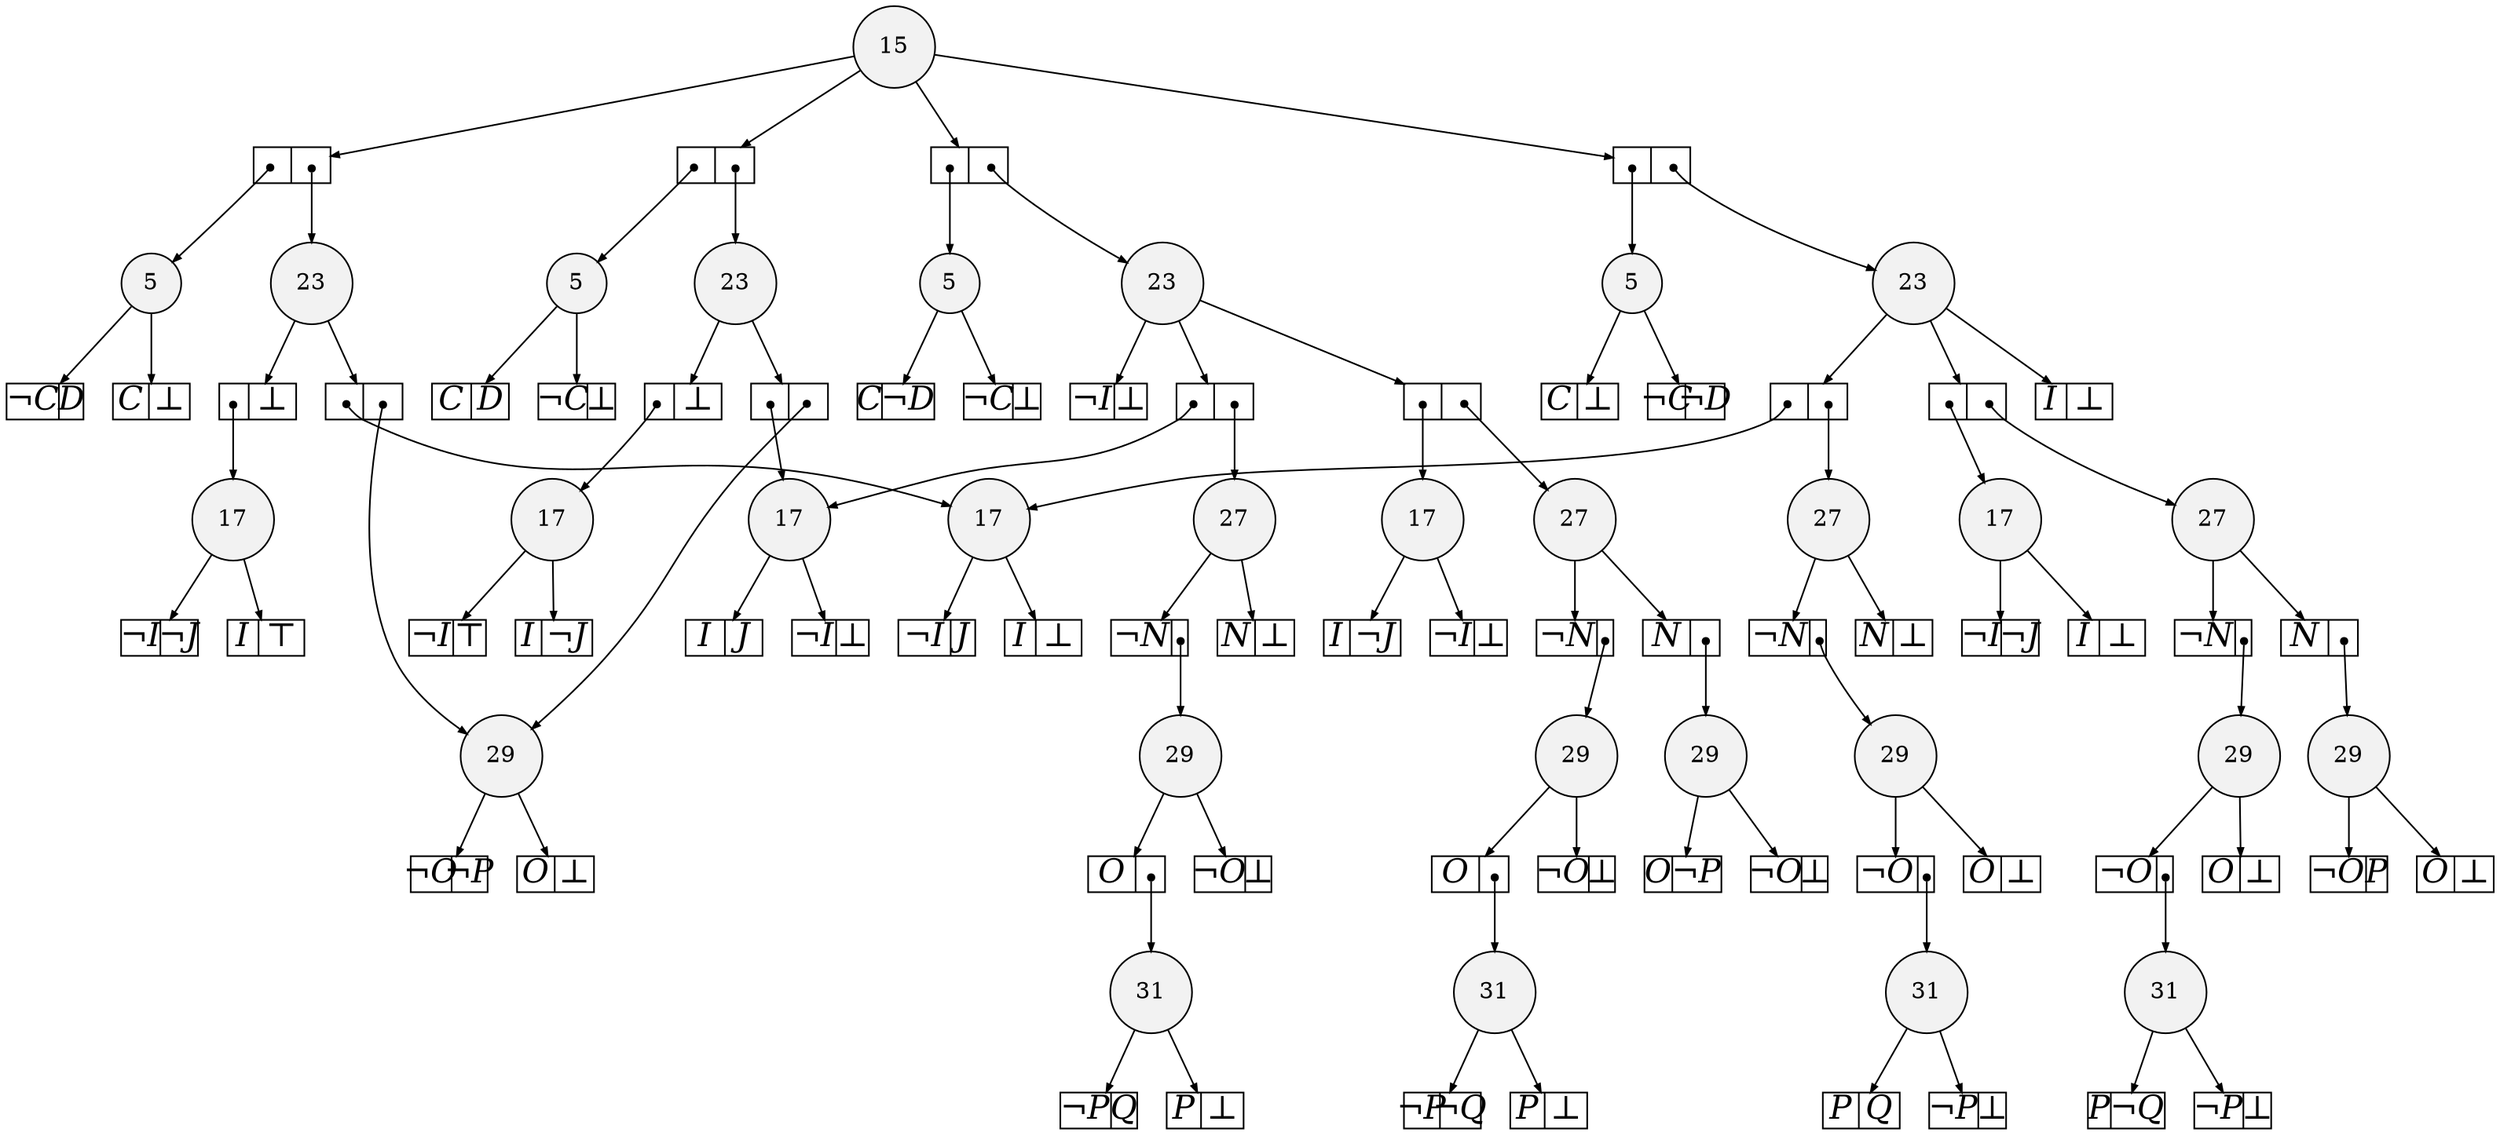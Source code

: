 
digraph sdd {

overlap=false

{rank=same; n127 n124 n120 n117 }
{rank=same; n81 n128 n125 n73 n121 n118 n77 }
{rank=same; n129 n126 n122 n119 }
{rank=same; n132 n131 n130 n123 }
{rank=same; n92 n100 n91 n97 n107 n106 }
{rank=same; n133 }
{rank=same; n99 n96 n72 n76 }

n127 [label= "31",style=filled,fillcolor=gray95,shape=circle,height=.25,width=.25]; 
n127e0
      [label= "<L>P|<R>Q",
      shape=record,
      fontsize=20,
      fontname="Times-Italic",
      fillcolor=white,
      style=filled,
      fixedsize=true,
      height=.30, 
      width=.65];

n127->n127e0 [arrowsize=.50];
n127e1
      [label= "<L>&not;P|<R>&#8869;",
      shape=record,
      fontsize=20,
      fontname="Times-Italic",
      fillcolor=white,
      style=filled,
      fixedsize=true,
      height=.30, 
      width=.65];

n127->n127e1 [arrowsize=.50];
n124 [label= "31",style=filled,fillcolor=gray95,shape=circle,height=.25,width=.25]; 
n124e0
      [label= "<L>P|<R>&not;Q",
      shape=record,
      fontsize=20,
      fontname="Times-Italic",
      fillcolor=white,
      style=filled,
      fixedsize=true,
      height=.30, 
      width=.65];

n124->n124e0 [arrowsize=.50];
n124e1
      [label= "<L>&not;P|<R>&#8869;",
      shape=record,
      fontsize=20,
      fontname="Times-Italic",
      fillcolor=white,
      style=filled,
      fixedsize=true,
      height=.30, 
      width=.65];

n124->n124e1 [arrowsize=.50];
n120 [label= "31",style=filled,fillcolor=gray95,shape=circle,height=.25,width=.25]; 
n120e0
      [label= "<L>&not;P|<R>Q",
      shape=record,
      fontsize=20,
      fontname="Times-Italic",
      fillcolor=white,
      style=filled,
      fixedsize=true,
      height=.30, 
      width=.65];

n120->n120e0 [arrowsize=.50];
n120e1
      [label= "<L>P|<R>&#8869;",
      shape=record,
      fontsize=20,
      fontname="Times-Italic",
      fillcolor=white,
      style=filled,
      fixedsize=true,
      height=.30, 
      width=.65];

n120->n120e1 [arrowsize=.50];
n117 [label= "31",style=filled,fillcolor=gray95,shape=circle,height=.25,width=.25]; 
n117e0
      [label= "<L>&not;P|<R>&not;Q",
      shape=record,
      fontsize=20,
      fontname="Times-Italic",
      fillcolor=white,
      style=filled,
      fixedsize=true,
      height=.30, 
      width=.65];

n117->n117e0 [arrowsize=.50];
n117e1
      [label= "<L>P|<R>&#8869;",
      shape=record,
      fontsize=20,
      fontname="Times-Italic",
      fillcolor=white,
      style=filled,
      fixedsize=true,
      height=.30, 
      width=.65];

n117->n117e1 [arrowsize=.50];
n81 [label= "29",style=filled,fillcolor=gray95,shape=circle,height=.25,width=.25]; 
n81e0
      [label= "<L>&not;O|<R>&not;P",
      shape=record,
      fontsize=20,
      fontname="Times-Italic",
      fillcolor=white,
      style=filled,
      fixedsize=true,
      height=.30, 
      width=.65];

n81->n81e0 [arrowsize=.50];
n81e1
      [label= "<L>O|<R>&#8869;",
      shape=record,
      fontsize=20,
      fontname="Times-Italic",
      fillcolor=white,
      style=filled,
      fixedsize=true,
      height=.30, 
      width=.65];

n81->n81e1 [arrowsize=.50];
n128 [label= "29",style=filled,fillcolor=gray95,shape=circle,height=.25,width=.25]; 
n128e0
      [label= "<L>&not;O|<R>",
      shape=record,
      fontsize=20,
      fontname="Times-Italic",
      fillcolor=white,
      style=filled,
      fixedsize=true,
      height=.30, 
      width=.65];

n128->n128e0 [arrowsize=.50];
n128e0:R:c->n127 [arrowsize=.50,tailclip=false,arrowtail=dot,dir=both];
n128e1
      [label= "<L>O|<R>&#8869;",
      shape=record,
      fontsize=20,
      fontname="Times-Italic",
      fillcolor=white,
      style=filled,
      fixedsize=true,
      height=.30, 
      width=.65];

n128->n128e1 [arrowsize=.50];
n125 [label= "29",style=filled,fillcolor=gray95,shape=circle,height=.25,width=.25]; 
n125e0
      [label= "<L>&not;O|<R>",
      shape=record,
      fontsize=20,
      fontname="Times-Italic",
      fillcolor=white,
      style=filled,
      fixedsize=true,
      height=.30, 
      width=.65];

n125->n125e0 [arrowsize=.50];
n125e0:R:c->n124 [arrowsize=.50,tailclip=false,arrowtail=dot,dir=both];
n125e1
      [label= "<L>O|<R>&#8869;",
      shape=record,
      fontsize=20,
      fontname="Times-Italic",
      fillcolor=white,
      style=filled,
      fixedsize=true,
      height=.30, 
      width=.65];

n125->n125e1 [arrowsize=.50];
n73 [label= "29",style=filled,fillcolor=gray95,shape=circle,height=.25,width=.25]; 
n73e0
      [label= "<L>&not;O|<R>P",
      shape=record,
      fontsize=20,
      fontname="Times-Italic",
      fillcolor=white,
      style=filled,
      fixedsize=true,
      height=.30, 
      width=.65];

n73->n73e0 [arrowsize=.50];
n73e1
      [label= "<L>O|<R>&#8869;",
      shape=record,
      fontsize=20,
      fontname="Times-Italic",
      fillcolor=white,
      style=filled,
      fixedsize=true,
      height=.30, 
      width=.65];

n73->n73e1 [arrowsize=.50];
n121 [label= "29",style=filled,fillcolor=gray95,shape=circle,height=.25,width=.25]; 
n121e0
      [label= "<L>O|<R>",
      shape=record,
      fontsize=20,
      fontname="Times-Italic",
      fillcolor=white,
      style=filled,
      fixedsize=true,
      height=.30, 
      width=.65];

n121->n121e0 [arrowsize=.50];
n121e0:R:c->n120 [arrowsize=.50,tailclip=false,arrowtail=dot,dir=both];
n121e1
      [label= "<L>&not;O|<R>&#8869;",
      shape=record,
      fontsize=20,
      fontname="Times-Italic",
      fillcolor=white,
      style=filled,
      fixedsize=true,
      height=.30, 
      width=.65];

n121->n121e1 [arrowsize=.50];
n118 [label= "29",style=filled,fillcolor=gray95,shape=circle,height=.25,width=.25]; 
n118e0
      [label= "<L>O|<R>",
      shape=record,
      fontsize=20,
      fontname="Times-Italic",
      fillcolor=white,
      style=filled,
      fixedsize=true,
      height=.30, 
      width=.65];

n118->n118e0 [arrowsize=.50];
n118e0:R:c->n117 [arrowsize=.50,tailclip=false,arrowtail=dot,dir=both];
n118e1
      [label= "<L>&not;O|<R>&#8869;",
      shape=record,
      fontsize=20,
      fontname="Times-Italic",
      fillcolor=white,
      style=filled,
      fixedsize=true,
      height=.30, 
      width=.65];

n118->n118e1 [arrowsize=.50];
n77 [label= "29",style=filled,fillcolor=gray95,shape=circle,height=.25,width=.25]; 
n77e0
      [label= "<L>O|<R>&not;P",
      shape=record,
      fontsize=20,
      fontname="Times-Italic",
      fillcolor=white,
      style=filled,
      fixedsize=true,
      height=.30, 
      width=.65];

n77->n77e0 [arrowsize=.50];
n77e1
      [label= "<L>&not;O|<R>&#8869;",
      shape=record,
      fontsize=20,
      fontname="Times-Italic",
      fillcolor=white,
      style=filled,
      fixedsize=true,
      height=.30, 
      width=.65];

n77->n77e1 [arrowsize=.50];
n129 [label= "27",style=filled,fillcolor=gray95,shape=circle,height=.25,width=.25]; 
n129e0
      [label= "<L>&not;N|<R>",
      shape=record,
      fontsize=20,
      fontname="Times-Italic",
      fillcolor=white,
      style=filled,
      fixedsize=true,
      height=.30, 
      width=.65];

n129->n129e0 [arrowsize=.50];
n129e0:R:c->n128 [arrowsize=.50,tailclip=false,arrowtail=dot,dir=both];
n129e1
      [label= "<L>N|<R>&#8869;",
      shape=record,
      fontsize=20,
      fontname="Times-Italic",
      fillcolor=white,
      style=filled,
      fixedsize=true,
      height=.30, 
      width=.65];

n129->n129e1 [arrowsize=.50];
n126 [label= "27",style=filled,fillcolor=gray95,shape=circle,height=.25,width=.25]; 
n126e0
      [label= "<L>&not;N|<R>",
      shape=record,
      fontsize=20,
      fontname="Times-Italic",
      fillcolor=white,
      style=filled,
      fixedsize=true,
      height=.30, 
      width=.65];

n126->n126e0 [arrowsize=.50];
n126e0:R:c->n125 [arrowsize=.50,tailclip=false,arrowtail=dot,dir=both];
n126e1
      [label= "<L>N|<R>",
      shape=record,
      fontsize=20,
      fontname="Times-Italic",
      fillcolor=white,
      style=filled,
      fixedsize=true,
      height=.30, 
      width=.65];

n126->n126e1 [arrowsize=.50];
n126e1:R:c->n73 [arrowsize=.50,tailclip=false,arrowtail=dot,dir=both];
n122 [label= "27",style=filled,fillcolor=gray95,shape=circle,height=.25,width=.25]; 
n122e0
      [label= "<L>&not;N|<R>",
      shape=record,
      fontsize=20,
      fontname="Times-Italic",
      fillcolor=white,
      style=filled,
      fixedsize=true,
      height=.30, 
      width=.65];

n122->n122e0 [arrowsize=.50];
n122e0:R:c->n121 [arrowsize=.50,tailclip=false,arrowtail=dot,dir=both];
n122e1
      [label= "<L>N|<R>&#8869;",
      shape=record,
      fontsize=20,
      fontname="Times-Italic",
      fillcolor=white,
      style=filled,
      fixedsize=true,
      height=.30, 
      width=.65];

n122->n122e1 [arrowsize=.50];
n119 [label= "27",style=filled,fillcolor=gray95,shape=circle,height=.25,width=.25]; 
n119e0
      [label= "<L>&not;N|<R>",
      shape=record,
      fontsize=20,
      fontname="Times-Italic",
      fillcolor=white,
      style=filled,
      fixedsize=true,
      height=.30, 
      width=.65];

n119->n119e0 [arrowsize=.50];
n119e0:R:c->n118 [arrowsize=.50,tailclip=false,arrowtail=dot,dir=both];
n119e1
      [label= "<L>N|<R>",
      shape=record,
      fontsize=20,
      fontname="Times-Italic",
      fillcolor=white,
      style=filled,
      fixedsize=true,
      height=.30, 
      width=.65];

n119->n119e1 [arrowsize=.50];
n119e1:R:c->n77 [arrowsize=.50,tailclip=false,arrowtail=dot,dir=both];
n132 [label= "23",style=filled,fillcolor=gray95,shape=circle,height=.25,width=.25]; 
n132e0
      [label= "<L>|<R>",
      shape=record,
      fontsize=20,
      fontname="Times-Italic",
      fillcolor=white,
      style=filled,
      fixedsize=true,
      height=.30, 
      width=.65];

n132->n132e0 [arrowsize=.50];
n132e0:L:c->n92 [arrowsize=.50,tailclip=false,arrowtail=dot,dir=both];
n132e0:R:c->n81 [arrowsize=.50,tailclip=false,arrowtail=dot,dir=both];
n132e1
      [label= "<L>|<R>&#8869;",
      shape=record,
      fontsize=20,
      fontname="Times-Italic",
      fillcolor=white,
      style=filled,
      fixedsize=true,
      height=.30, 
      width=.65];

n132->n132e1 [arrowsize=.50];
n132e1:L:c->n100 [arrowsize=.50,tailclip=false,arrowtail=dot,dir=both];
n131 [label= "23",style=filled,fillcolor=gray95,shape=circle,height=.25,width=.25]; 
n131e0
      [label= "<L>|<R>",
      shape=record,
      fontsize=20,
      fontname="Times-Italic",
      fillcolor=white,
      style=filled,
      fixedsize=true,
      height=.30, 
      width=.65];

n131->n131e0 [arrowsize=.50];
n131e0:L:c->n91 [arrowsize=.50,tailclip=false,arrowtail=dot,dir=both];
n131e0:R:c->n81 [arrowsize=.50,tailclip=false,arrowtail=dot,dir=both];
n131e1
      [label= "<L>|<R>&#8869;",
      shape=record,
      fontsize=20,
      fontname="Times-Italic",
      fillcolor=white,
      style=filled,
      fixedsize=true,
      height=.30, 
      width=.65];

n131->n131e1 [arrowsize=.50];
n131e1:L:c->n97 [arrowsize=.50,tailclip=false,arrowtail=dot,dir=both];
n130 [label= "23",style=filled,fillcolor=gray95,shape=circle,height=.25,width=.25]; 
n130e0
      [label= "<L>|<R>",
      shape=record,
      fontsize=20,
      fontname="Times-Italic",
      fillcolor=white,
      style=filled,
      fixedsize=true,
      height=.30, 
      width=.65];

n130->n130e0 [arrowsize=.50];
n130e0:L:c->n91 [arrowsize=.50,tailclip=false,arrowtail=dot,dir=both];
n130e0:R:c->n129 [arrowsize=.50,tailclip=false,arrowtail=dot,dir=both];
n130e1
      [label= "<L>|<R>",
      shape=record,
      fontsize=20,
      fontname="Times-Italic",
      fillcolor=white,
      style=filled,
      fixedsize=true,
      height=.30, 
      width=.65];

n130->n130e1 [arrowsize=.50];
n130e1:L:c->n107 [arrowsize=.50,tailclip=false,arrowtail=dot,dir=both];
n130e1:R:c->n126 [arrowsize=.50,tailclip=false,arrowtail=dot,dir=both];
n130e2
      [label= "<L>I|<R>&#8869;",
      shape=record,
      fontsize=20,
      fontname="Times-Italic",
      fillcolor=white,
      style=filled,
      fixedsize=true,
      height=.30, 
      width=.65];

n130->n130e2 [arrowsize=.50];
n123 [label= "23",style=filled,fillcolor=gray95,shape=circle,height=.25,width=.25]; 
n123e0
      [label= "<L>|<R>",
      shape=record,
      fontsize=20,
      fontname="Times-Italic",
      fillcolor=white,
      style=filled,
      fixedsize=true,
      height=.30, 
      width=.65];

n123->n123e0 [arrowsize=.50];
n123e0:L:c->n92 [arrowsize=.50,tailclip=false,arrowtail=dot,dir=both];
n123e0:R:c->n122 [arrowsize=.50,tailclip=false,arrowtail=dot,dir=both];
n123e1
      [label= "<L>|<R>",
      shape=record,
      fontsize=20,
      fontname="Times-Italic",
      fillcolor=white,
      style=filled,
      fixedsize=true,
      height=.30, 
      width=.65];

n123->n123e1 [arrowsize=.50];
n123e1:L:c->n106 [arrowsize=.50,tailclip=false,arrowtail=dot,dir=both];
n123e1:R:c->n119 [arrowsize=.50,tailclip=false,arrowtail=dot,dir=both];
n123e2
      [label= "<L>&not;I|<R>&#8869;",
      shape=record,
      fontsize=20,
      fontname="Times-Italic",
      fillcolor=white,
      style=filled,
      fixedsize=true,
      height=.30, 
      width=.65];

n123->n123e2 [arrowsize=.50];
n92 [label= "17",style=filled,fillcolor=gray95,shape=circle,height=.25,width=.25]; 
n92e0
      [label= "<L>I|<R>J",
      shape=record,
      fontsize=20,
      fontname="Times-Italic",
      fillcolor=white,
      style=filled,
      fixedsize=true,
      height=.30, 
      width=.65];

n92->n92e0 [arrowsize=.50];
n92e1
      [label= "<L>&not;I|<R>&#8869;",
      shape=record,
      fontsize=20,
      fontname="Times-Italic",
      fillcolor=white,
      style=filled,
      fixedsize=true,
      height=.30, 
      width=.65];

n92->n92e1 [arrowsize=.50];
n100 [label= "17",style=filled,fillcolor=gray95,shape=circle,height=.25,width=.25]; 
n100e0
      [label= "<L>I|<R>&not;J",
      shape=record,
      fontsize=20,
      fontname="Times-Italic",
      fillcolor=white,
      style=filled,
      fixedsize=true,
      height=.30, 
      width=.65];

n100->n100e0 [arrowsize=.50];
n100e1
      [label= "<L>&not;I|<R>&#8868;",
      shape=record,
      fontsize=20,
      fontname="Times-Italic",
      fillcolor=white,
      style=filled,
      fixedsize=true,
      height=.30, 
      width=.65];

n100->n100e1 [arrowsize=.50];
n91 [label= "17",style=filled,fillcolor=gray95,shape=circle,height=.25,width=.25]; 
n91e0
      [label= "<L>&not;I|<R>J",
      shape=record,
      fontsize=20,
      fontname="Times-Italic",
      fillcolor=white,
      style=filled,
      fixedsize=true,
      height=.30, 
      width=.65];

n91->n91e0 [arrowsize=.50];
n91e1
      [label= "<L>I|<R>&#8869;",
      shape=record,
      fontsize=20,
      fontname="Times-Italic",
      fillcolor=white,
      style=filled,
      fixedsize=true,
      height=.30, 
      width=.65];

n91->n91e1 [arrowsize=.50];
n97 [label= "17",style=filled,fillcolor=gray95,shape=circle,height=.25,width=.25]; 
n97e0
      [label= "<L>&not;I|<R>&not;J",
      shape=record,
      fontsize=20,
      fontname="Times-Italic",
      fillcolor=white,
      style=filled,
      fixedsize=true,
      height=.30, 
      width=.65];

n97->n97e0 [arrowsize=.50];
n97e1
      [label= "<L>I|<R>&#8868;",
      shape=record,
      fontsize=20,
      fontname="Times-Italic",
      fillcolor=white,
      style=filled,
      fixedsize=true,
      height=.30, 
      width=.65];

n97->n97e1 [arrowsize=.50];
n107 [label= "17",style=filled,fillcolor=gray95,shape=circle,height=.25,width=.25]; 
n107e0
      [label= "<L>&not;I|<R>&not;J",
      shape=record,
      fontsize=20,
      fontname="Times-Italic",
      fillcolor=white,
      style=filled,
      fixedsize=true,
      height=.30, 
      width=.65];

n107->n107e0 [arrowsize=.50];
n107e1
      [label= "<L>I|<R>&#8869;",
      shape=record,
      fontsize=20,
      fontname="Times-Italic",
      fillcolor=white,
      style=filled,
      fixedsize=true,
      height=.30, 
      width=.65];

n107->n107e1 [arrowsize=.50];
n106 [label= "17",style=filled,fillcolor=gray95,shape=circle,height=.25,width=.25]; 
n106e0
      [label= "<L>I|<R>&not;J",
      shape=record,
      fontsize=20,
      fontname="Times-Italic",
      fillcolor=white,
      style=filled,
      fixedsize=true,
      height=.30, 
      width=.65];

n106->n106e0 [arrowsize=.50];
n106e1
      [label= "<L>&not;I|<R>&#8869;",
      shape=record,
      fontsize=20,
      fontname="Times-Italic",
      fillcolor=white,
      style=filled,
      fixedsize=true,
      height=.30, 
      width=.65];

n106->n106e1 [arrowsize=.50];
n133 [label= "15",style=filled,fillcolor=gray95,shape=circle,height=.25,width=.25]; 
n133e0
      [label= "<L>|<R>",
      shape=record,
      fontsize=20,
      fontname="Times-Italic",
      fillcolor=white,
      style=filled,
      fixedsize=true,
      height=.30, 
      width=.65];

n133->n133e0 [arrowsize=.50];
n133e0:L:c->n99 [arrowsize=.50,tailclip=false,arrowtail=dot,dir=both];
n133e0:R:c->n132 [arrowsize=.50,tailclip=false,arrowtail=dot,dir=both];
n133e1
      [label= "<L>|<R>",
      shape=record,
      fontsize=20,
      fontname="Times-Italic",
      fillcolor=white,
      style=filled,
      fixedsize=true,
      height=.30, 
      width=.65];

n133->n133e1 [arrowsize=.50];
n133e1:L:c->n96 [arrowsize=.50,tailclip=false,arrowtail=dot,dir=both];
n133e1:R:c->n131 [arrowsize=.50,tailclip=false,arrowtail=dot,dir=both];
n133e2
      [label= "<L>|<R>",
      shape=record,
      fontsize=20,
      fontname="Times-Italic",
      fillcolor=white,
      style=filled,
      fixedsize=true,
      height=.30, 
      width=.65];

n133->n133e2 [arrowsize=.50];
n133e2:L:c->n72 [arrowsize=.50,tailclip=false,arrowtail=dot,dir=both];
n133e2:R:c->n130 [arrowsize=.50,tailclip=false,arrowtail=dot,dir=both];
n133e3
      [label= "<L>|<R>",
      shape=record,
      fontsize=20,
      fontname="Times-Italic",
      fillcolor=white,
      style=filled,
      fixedsize=true,
      height=.30, 
      width=.65];

n133->n133e3 [arrowsize=.50];
n133e3:L:c->n76 [arrowsize=.50,tailclip=false,arrowtail=dot,dir=both];
n133e3:R:c->n123 [arrowsize=.50,tailclip=false,arrowtail=dot,dir=both];
n99 [label= "5",style=filled,fillcolor=gray95,shape=circle,height=.25,width=.25]; 
n99e0
      [label= "<L>C|<R>D",
      shape=record,
      fontsize=20,
      fontname="Times-Italic",
      fillcolor=white,
      style=filled,
      fixedsize=true,
      height=.30, 
      width=.65];

n99->n99e0 [arrowsize=.50];
n99e1
      [label= "<L>&not;C|<R>&#8869;",
      shape=record,
      fontsize=20,
      fontname="Times-Italic",
      fillcolor=white,
      style=filled,
      fixedsize=true,
      height=.30, 
      width=.65];

n99->n99e1 [arrowsize=.50];
n96 [label= "5",style=filled,fillcolor=gray95,shape=circle,height=.25,width=.25]; 
n96e0
      [label= "<L>&not;C|<R>D",
      shape=record,
      fontsize=20,
      fontname="Times-Italic",
      fillcolor=white,
      style=filled,
      fixedsize=true,
      height=.30, 
      width=.65];

n96->n96e0 [arrowsize=.50];
n96e1
      [label= "<L>C|<R>&#8869;",
      shape=record,
      fontsize=20,
      fontname="Times-Italic",
      fillcolor=white,
      style=filled,
      fixedsize=true,
      height=.30, 
      width=.65];

n96->n96e1 [arrowsize=.50];
n72 [label= "5",style=filled,fillcolor=gray95,shape=circle,height=.25,width=.25]; 
n72e0
      [label= "<L>&not;C|<R>&not;D",
      shape=record,
      fontsize=20,
      fontname="Times-Italic",
      fillcolor=white,
      style=filled,
      fixedsize=true,
      height=.30, 
      width=.65];

n72->n72e0 [arrowsize=.50];
n72e1
      [label= "<L>C|<R>&#8869;",
      shape=record,
      fontsize=20,
      fontname="Times-Italic",
      fillcolor=white,
      style=filled,
      fixedsize=true,
      height=.30, 
      width=.65];

n72->n72e1 [arrowsize=.50];
n76 [label= "5",style=filled,fillcolor=gray95,shape=circle,height=.25,width=.25]; 
n76e0
      [label= "<L>C|<R>&not;D",
      shape=record,
      fontsize=20,
      fontname="Times-Italic",
      fillcolor=white,
      style=filled,
      fixedsize=true,
      height=.30, 
      width=.65];

n76->n76e0 [arrowsize=.50];
n76e1
      [label= "<L>&not;C|<R>&#8869;",
      shape=record,
      fontsize=20,
      fontname="Times-Italic",
      fillcolor=white,
      style=filled,
      fixedsize=true,
      height=.30, 
      width=.65];

n76->n76e1 [arrowsize=.50];


}